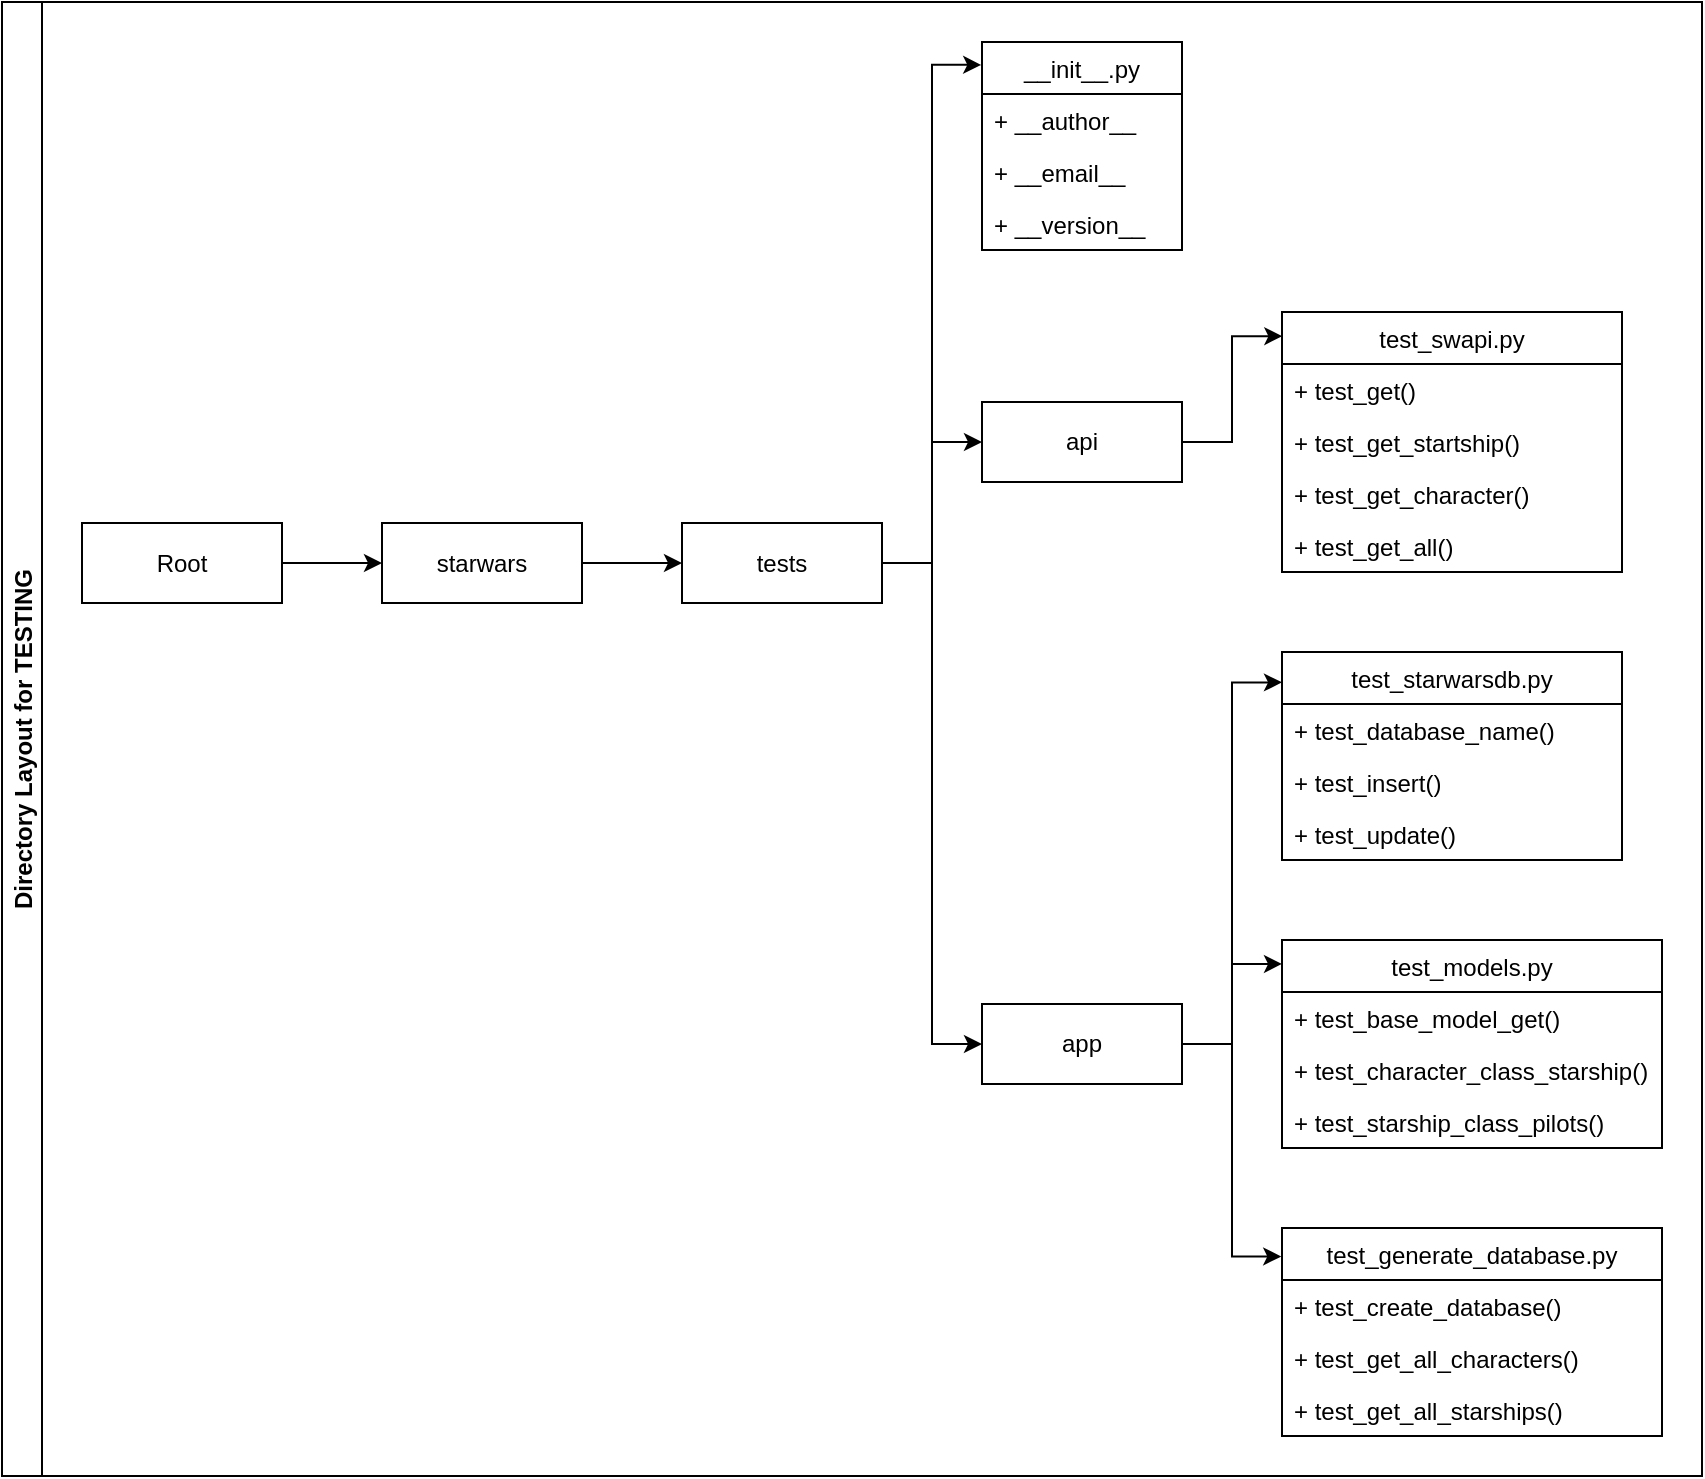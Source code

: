 <mxfile version="15.4.0" type="device"><diagram id="C5RBs43oDa-KdzZeNtuy" name="Tests"><mxGraphModel dx="1038" dy="551" grid="1" gridSize="10" guides="1" tooltips="1" connect="1" arrows="1" fold="1" page="1" pageScale="1" pageWidth="827" pageHeight="1169" math="0" shadow="0"><root><mxCell id="WIyWlLk6GJQsqaUBKTNV-0"/><mxCell id="WIyWlLk6GJQsqaUBKTNV-1" parent="WIyWlLk6GJQsqaUBKTNV-0"/><mxCell id="MdvjDa8ESw3sR7jYtuU--0" value="Directory Layout for TESTING" style="swimlane;startSize=20;horizontal=0;childLayout=treeLayout;horizontalTree=1;resizable=0;containerType=tree;" parent="WIyWlLk6GJQsqaUBKTNV-1" vertex="1"><mxGeometry x="50" y="90" width="850" height="737" as="geometry"/></mxCell><mxCell id="MdvjDa8ESw3sR7jYtuU--1" value="Root" style="whiteSpace=wrap;html=1;" parent="MdvjDa8ESw3sR7jYtuU--0" vertex="1"><mxGeometry x="40" y="260.5" width="100" height="40" as="geometry"/></mxCell><mxCell id="MdvjDa8ESw3sR7jYtuU--2" value="starwars" style="whiteSpace=wrap;html=1;" parent="MdvjDa8ESw3sR7jYtuU--0" vertex="1"><mxGeometry x="190" y="260.5" width="100" height="40" as="geometry"/></mxCell><mxCell id="MdvjDa8ESw3sR7jYtuU--3" value="" style="edgeStyle=elbowEdgeStyle;elbow=horizontal;html=1;rounded=0;" parent="MdvjDa8ESw3sR7jYtuU--0" source="MdvjDa8ESw3sR7jYtuU--1" target="MdvjDa8ESw3sR7jYtuU--2" edge="1"><mxGeometry relative="1" as="geometry"/></mxCell><mxCell id="y2xkosoUw0gqo0xpzb8Y-15" style="edgeStyle=orthogonalEdgeStyle;rounded=0;orthogonalLoop=1;jettySize=auto;html=1;entryX=-0.004;entryY=0.11;entryDx=0;entryDy=0;entryPerimeter=0;" edge="1" parent="MdvjDa8ESw3sR7jYtuU--0" source="MdvjDa8ESw3sR7jYtuU--7" target="MdvjDa8ESw3sR7jYtuU--49"><mxGeometry relative="1" as="geometry"/></mxCell><mxCell id="y2xkosoUw0gqo0xpzb8Y-16" style="edgeStyle=orthogonalEdgeStyle;rounded=0;orthogonalLoop=1;jettySize=auto;html=1;entryX=0;entryY=0.5;entryDx=0;entryDy=0;" edge="1" parent="MdvjDa8ESw3sR7jYtuU--0" source="MdvjDa8ESw3sR7jYtuU--7" target="y2xkosoUw0gqo0xpzb8Y-4"><mxGeometry relative="1" as="geometry"/></mxCell><mxCell id="y2xkosoUw0gqo0xpzb8Y-17" style="edgeStyle=orthogonalEdgeStyle;rounded=0;orthogonalLoop=1;jettySize=auto;html=1;entryX=0;entryY=0.5;entryDx=0;entryDy=0;" edge="1" parent="MdvjDa8ESw3sR7jYtuU--0" source="MdvjDa8ESw3sR7jYtuU--7" target="y2xkosoUw0gqo0xpzb8Y-13"><mxGeometry relative="1" as="geometry"/></mxCell><mxCell id="MdvjDa8ESw3sR7jYtuU--7" value="tests" style="whiteSpace=wrap;html=1;" parent="MdvjDa8ESw3sR7jYtuU--0" vertex="1"><mxGeometry x="340" y="260.5" width="100" height="40" as="geometry"/></mxCell><mxCell id="MdvjDa8ESw3sR7jYtuU--8" style="edgeStyle=orthogonalEdgeStyle;rounded=0;orthogonalLoop=1;jettySize=auto;html=1;" parent="MdvjDa8ESw3sR7jYtuU--0" source="MdvjDa8ESw3sR7jYtuU--2" target="MdvjDa8ESw3sR7jYtuU--7" edge="1"><mxGeometry relative="1" as="geometry"/></mxCell><mxCell id="MdvjDa8ESw3sR7jYtuU--49" value="__init__.py" style="swimlane;fontStyle=0;childLayout=stackLayout;horizontal=1;startSize=26;fillColor=none;horizontalStack=0;resizeParent=1;resizeParentMax=0;resizeLast=0;collapsible=1;marginBottom=0;" parent="MdvjDa8ESw3sR7jYtuU--0" vertex="1"><mxGeometry x="490" y="20" width="100" height="104" as="geometry"/></mxCell><mxCell id="MdvjDa8ESw3sR7jYtuU--50" value="+ __author__" style="text;strokeColor=none;fillColor=none;align=left;verticalAlign=top;spacingLeft=4;spacingRight=4;overflow=hidden;rotatable=0;points=[[0,0.5],[1,0.5]];portConstraint=eastwest;" parent="MdvjDa8ESw3sR7jYtuU--49" vertex="1"><mxGeometry y="26" width="100" height="26" as="geometry"/></mxCell><mxCell id="MdvjDa8ESw3sR7jYtuU--51" value="+ __email__" style="text;strokeColor=none;fillColor=none;align=left;verticalAlign=top;spacingLeft=4;spacingRight=4;overflow=hidden;rotatable=0;points=[[0,0.5],[1,0.5]];portConstraint=eastwest;" parent="MdvjDa8ESw3sR7jYtuU--49" vertex="1"><mxGeometry y="52" width="100" height="26" as="geometry"/></mxCell><mxCell id="MdvjDa8ESw3sR7jYtuU--52" value="+ __version__" style="text;strokeColor=none;fillColor=none;align=left;verticalAlign=top;spacingLeft=4;spacingRight=4;overflow=hidden;rotatable=0;points=[[0,0.5],[1,0.5]];portConstraint=eastwest;" parent="MdvjDa8ESw3sR7jYtuU--49" vertex="1"><mxGeometry y="78" width="100" height="26" as="geometry"/></mxCell><mxCell id="y2xkosoUw0gqo0xpzb8Y-18" style="edgeStyle=orthogonalEdgeStyle;rounded=0;orthogonalLoop=1;jettySize=auto;html=1;entryX=0.001;entryY=0.093;entryDx=0;entryDy=0;entryPerimeter=0;" edge="1" parent="MdvjDa8ESw3sR7jYtuU--0" source="y2xkosoUw0gqo0xpzb8Y-4" target="MdvjDa8ESw3sR7jYtuU--54"><mxGeometry relative="1" as="geometry"/></mxCell><mxCell id="y2xkosoUw0gqo0xpzb8Y-4" value="api" style="whiteSpace=wrap;html=1;" vertex="1" parent="MdvjDa8ESw3sR7jYtuU--0"><mxGeometry x="490" y="200" width="100" height="40" as="geometry"/></mxCell><mxCell id="y2xkosoUw0gqo0xpzb8Y-20" style="edgeStyle=orthogonalEdgeStyle;rounded=0;orthogonalLoop=1;jettySize=auto;html=1;entryX=0;entryY=0.146;entryDx=0;entryDy=0;entryPerimeter=0;" edge="1" parent="MdvjDa8ESw3sR7jYtuU--0" source="y2xkosoUw0gqo0xpzb8Y-13" target="MdvjDa8ESw3sR7jYtuU--58"><mxGeometry relative="1" as="geometry"/></mxCell><mxCell id="y2xkosoUw0gqo0xpzb8Y-27" style="edgeStyle=orthogonalEdgeStyle;rounded=0;orthogonalLoop=1;jettySize=auto;html=1;entryX=0;entryY=0.115;entryDx=0;entryDy=0;entryPerimeter=0;" edge="1" parent="MdvjDa8ESw3sR7jYtuU--0" source="y2xkosoUw0gqo0xpzb8Y-13" target="y2xkosoUw0gqo0xpzb8Y-23"><mxGeometry relative="1" as="geometry"/></mxCell><mxCell id="y2xkosoUw0gqo0xpzb8Y-35" style="edgeStyle=orthogonalEdgeStyle;rounded=0;orthogonalLoop=1;jettySize=auto;html=1;entryX=-0.002;entryY=0.137;entryDx=0;entryDy=0;entryPerimeter=0;" edge="1" parent="MdvjDa8ESw3sR7jYtuU--0" source="y2xkosoUw0gqo0xpzb8Y-13" target="y2xkosoUw0gqo0xpzb8Y-29"><mxGeometry relative="1" as="geometry"/></mxCell><mxCell id="y2xkosoUw0gqo0xpzb8Y-13" value="app" style="whiteSpace=wrap;html=1;" vertex="1" parent="MdvjDa8ESw3sR7jYtuU--0"><mxGeometry x="490" y="501" width="100" height="40" as="geometry"/></mxCell><mxCell id="MdvjDa8ESw3sR7jYtuU--54" value="test_swapi.py" style="swimlane;fontStyle=0;childLayout=stackLayout;horizontal=1;startSize=26;fillColor=none;horizontalStack=0;resizeParent=1;resizeParentMax=0;resizeLast=0;collapsible=1;marginBottom=0;" parent="MdvjDa8ESw3sR7jYtuU--0" vertex="1"><mxGeometry x="640" y="155" width="170" height="130" as="geometry"/></mxCell><mxCell id="MdvjDa8ESw3sR7jYtuU--63" value="+ test_get()" style="text;strokeColor=none;fillColor=none;align=left;verticalAlign=top;spacingLeft=4;spacingRight=4;overflow=hidden;rotatable=0;points=[[0,0.5],[1,0.5]];portConstraint=eastwest;" parent="MdvjDa8ESw3sR7jYtuU--54" vertex="1"><mxGeometry y="26" width="170" height="26" as="geometry"/></mxCell><mxCell id="MdvjDa8ESw3sR7jYtuU--55" value="+ test_get_startship()" style="text;strokeColor=none;fillColor=none;align=left;verticalAlign=top;spacingLeft=4;spacingRight=4;overflow=hidden;rotatable=0;points=[[0,0.5],[1,0.5]];portConstraint=eastwest;" parent="MdvjDa8ESw3sR7jYtuU--54" vertex="1"><mxGeometry y="52" width="170" height="26" as="geometry"/></mxCell><mxCell id="MdvjDa8ESw3sR7jYtuU--56" value="+ test_get_character()" style="text;strokeColor=none;fillColor=none;align=left;verticalAlign=top;spacingLeft=4;spacingRight=4;overflow=hidden;rotatable=0;points=[[0,0.5],[1,0.5]];portConstraint=eastwest;" parent="MdvjDa8ESw3sR7jYtuU--54" vertex="1"><mxGeometry y="78" width="170" height="26" as="geometry"/></mxCell><mxCell id="MdvjDa8ESw3sR7jYtuU--62" value="+ test_get_all()" style="text;strokeColor=none;fillColor=none;align=left;verticalAlign=top;spacingLeft=4;spacingRight=4;overflow=hidden;rotatable=0;points=[[0,0.5],[1,0.5]];portConstraint=eastwest;" parent="MdvjDa8ESw3sR7jYtuU--54" vertex="1"><mxGeometry y="104" width="170" height="26" as="geometry"/></mxCell><mxCell id="MdvjDa8ESw3sR7jYtuU--58" value="test_starwarsdb.py" style="swimlane;fontStyle=0;childLayout=stackLayout;horizontal=1;startSize=26;fillColor=none;horizontalStack=0;resizeParent=1;resizeParentMax=0;resizeLast=0;collapsible=1;marginBottom=0;" parent="MdvjDa8ESw3sR7jYtuU--0" vertex="1"><mxGeometry x="640" y="325" width="170" height="104" as="geometry"/></mxCell><mxCell id="MdvjDa8ESw3sR7jYtuU--60" value="+ test_database_name()" style="text;strokeColor=none;fillColor=none;align=left;verticalAlign=top;spacingLeft=4;spacingRight=4;overflow=hidden;rotatable=0;points=[[0,0.5],[1,0.5]];portConstraint=eastwest;" parent="MdvjDa8ESw3sR7jYtuU--58" vertex="1"><mxGeometry y="26" width="170" height="26" as="geometry"/></mxCell><mxCell id="y2xkosoUw0gqo0xpzb8Y-21" value="+ test_insert()" style="text;strokeColor=none;fillColor=none;align=left;verticalAlign=top;spacingLeft=4;spacingRight=4;overflow=hidden;rotatable=0;points=[[0,0.5],[1,0.5]];portConstraint=eastwest;" vertex="1" parent="MdvjDa8ESw3sR7jYtuU--58"><mxGeometry y="52" width="170" height="26" as="geometry"/></mxCell><mxCell id="y2xkosoUw0gqo0xpzb8Y-22" value="+ test_update()" style="text;strokeColor=none;fillColor=none;align=left;verticalAlign=top;spacingLeft=4;spacingRight=4;overflow=hidden;rotatable=0;points=[[0,0.5],[1,0.5]];portConstraint=eastwest;" vertex="1" parent="MdvjDa8ESw3sR7jYtuU--58"><mxGeometry y="78" width="170" height="26" as="geometry"/></mxCell><mxCell id="y2xkosoUw0gqo0xpzb8Y-23" value="test_models.py" style="swimlane;fontStyle=0;childLayout=stackLayout;horizontal=1;startSize=26;fillColor=none;horizontalStack=0;resizeParent=1;resizeParentMax=0;resizeLast=0;collapsible=1;marginBottom=0;" vertex="1" parent="MdvjDa8ESw3sR7jYtuU--0"><mxGeometry x="640" y="469" width="190" height="104" as="geometry"/></mxCell><mxCell id="y2xkosoUw0gqo0xpzb8Y-24" value="+ test_base_model_get()" style="text;strokeColor=none;fillColor=none;align=left;verticalAlign=top;spacingLeft=4;spacingRight=4;overflow=hidden;rotatable=0;points=[[0,0.5],[1,0.5]];portConstraint=eastwest;" vertex="1" parent="y2xkosoUw0gqo0xpzb8Y-23"><mxGeometry y="26" width="190" height="26" as="geometry"/></mxCell><mxCell id="y2xkosoUw0gqo0xpzb8Y-25" value="+ test_character_class_starship()" style="text;strokeColor=none;fillColor=none;align=left;verticalAlign=top;spacingLeft=4;spacingRight=4;overflow=hidden;rotatable=0;points=[[0,0.5],[1,0.5]];portConstraint=eastwest;" vertex="1" parent="y2xkosoUw0gqo0xpzb8Y-23"><mxGeometry y="52" width="190" height="26" as="geometry"/></mxCell><mxCell id="y2xkosoUw0gqo0xpzb8Y-28" value="+ test_starship_class_pilots()" style="text;strokeColor=none;fillColor=none;align=left;verticalAlign=top;spacingLeft=4;spacingRight=4;overflow=hidden;rotatable=0;points=[[0,0.5],[1,0.5]];portConstraint=eastwest;" vertex="1" parent="y2xkosoUw0gqo0xpzb8Y-23"><mxGeometry y="78" width="190" height="26" as="geometry"/></mxCell><mxCell id="y2xkosoUw0gqo0xpzb8Y-29" value="test_generate_database.py" style="swimlane;fontStyle=0;childLayout=stackLayout;horizontal=1;startSize=26;fillColor=none;horizontalStack=0;resizeParent=1;resizeParentMax=0;resizeLast=0;collapsible=1;marginBottom=0;" vertex="1" parent="MdvjDa8ESw3sR7jYtuU--0"><mxGeometry x="640" y="613" width="190" height="104" as="geometry"/></mxCell><mxCell id="y2xkosoUw0gqo0xpzb8Y-30" value="+ test_create_database()" style="text;strokeColor=none;fillColor=none;align=left;verticalAlign=top;spacingLeft=4;spacingRight=4;overflow=hidden;rotatable=0;points=[[0,0.5],[1,0.5]];portConstraint=eastwest;" vertex="1" parent="y2xkosoUw0gqo0xpzb8Y-29"><mxGeometry y="26" width="190" height="26" as="geometry"/></mxCell><mxCell id="y2xkosoUw0gqo0xpzb8Y-31" value="+ test_get_all_characters()" style="text;strokeColor=none;fillColor=none;align=left;verticalAlign=top;spacingLeft=4;spacingRight=4;overflow=hidden;rotatable=0;points=[[0,0.5],[1,0.5]];portConstraint=eastwest;" vertex="1" parent="y2xkosoUw0gqo0xpzb8Y-29"><mxGeometry y="52" width="190" height="26" as="geometry"/></mxCell><mxCell id="y2xkosoUw0gqo0xpzb8Y-32" value="+ test_get_all_starships()" style="text;strokeColor=none;fillColor=none;align=left;verticalAlign=top;spacingLeft=4;spacingRight=4;overflow=hidden;rotatable=0;points=[[0,0.5],[1,0.5]];portConstraint=eastwest;" vertex="1" parent="y2xkosoUw0gqo0xpzb8Y-29"><mxGeometry y="78" width="190" height="26" as="geometry"/></mxCell></root></mxGraphModel></diagram></mxfile>